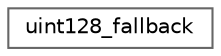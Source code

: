 digraph "类继承关系图"
{
 // LATEX_PDF_SIZE
  bgcolor="transparent";
  edge [fontname=Helvetica,fontsize=10,labelfontname=Helvetica,labelfontsize=10];
  node [fontname=Helvetica,fontsize=10,shape=box,height=0.2,width=0.4];
  rankdir="LR";
  Node0 [id="Node000000",label="uint128_fallback",height=0.2,width=0.4,color="grey40", fillcolor="white", style="filled",URL="$classdetail_1_1uint128__fallback.html",tooltip=" "];
}
